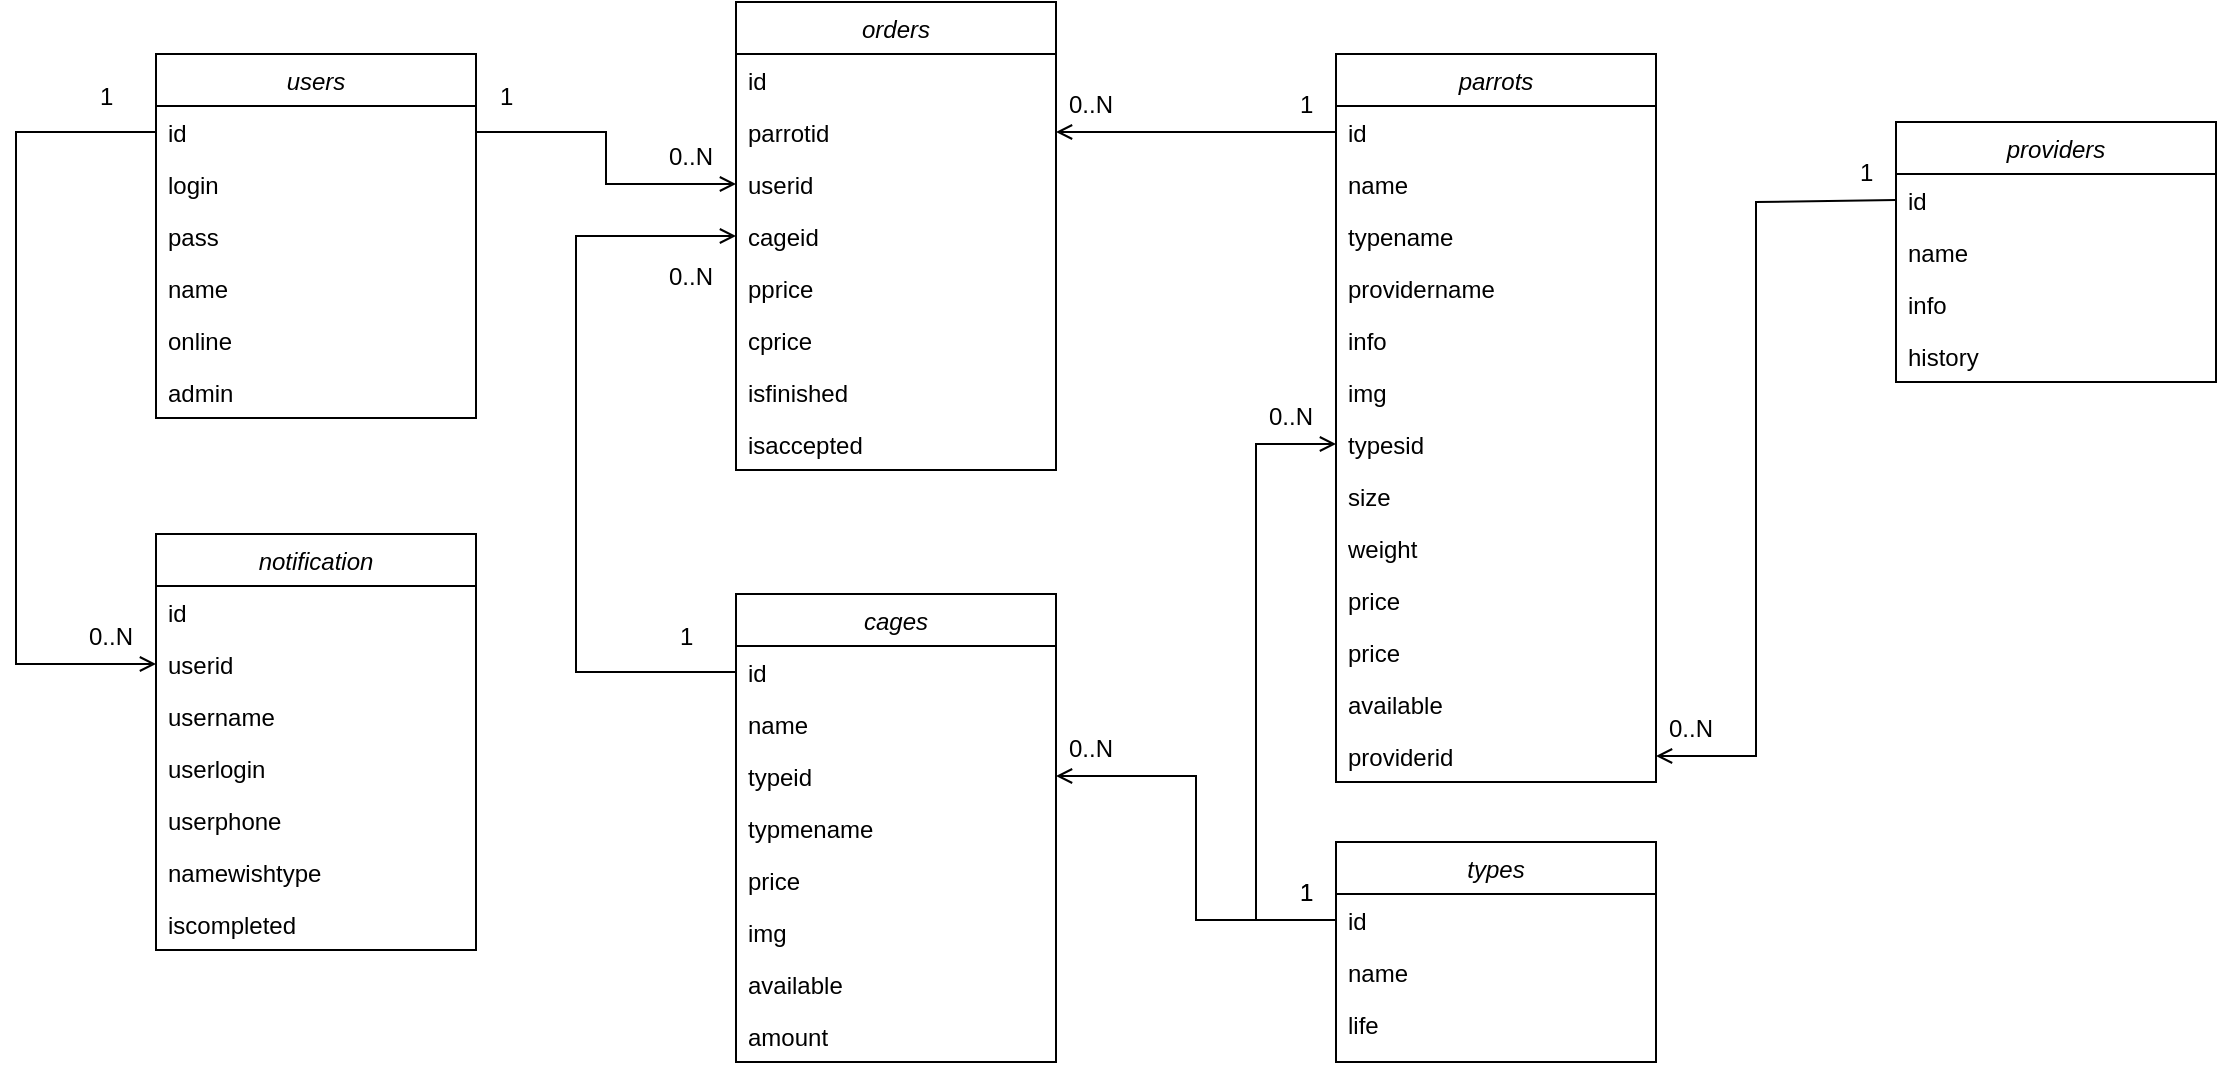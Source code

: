 <mxfile version="15.4.1" type="github">
  <diagram id="C5RBs43oDa-KdzZeNtuy" name="Page-1">
    <mxGraphModel dx="679" dy="761" grid="1" gridSize="10" guides="1" tooltips="1" connect="1" arrows="1" fold="1" page="1" pageScale="1" pageWidth="1200" pageHeight="1600" math="0" shadow="0">
      <root>
        <mxCell id="WIyWlLk6GJQsqaUBKTNV-0" />
        <mxCell id="WIyWlLk6GJQsqaUBKTNV-1" parent="WIyWlLk6GJQsqaUBKTNV-0" />
        <mxCell id="zkfFHV4jXpPFQw0GAbJ--0" value="users" style="swimlane;fontStyle=2;align=center;verticalAlign=top;childLayout=stackLayout;horizontal=1;startSize=26;horizontalStack=0;resizeParent=1;resizeLast=0;collapsible=1;marginBottom=0;rounded=0;shadow=0;strokeWidth=1;" parent="WIyWlLk6GJQsqaUBKTNV-1" vertex="1">
          <mxGeometry x="140" y="116" width="160" height="182" as="geometry">
            <mxRectangle x="230" y="140" width="160" height="26" as="alternateBounds" />
          </mxGeometry>
        </mxCell>
        <mxCell id="zkfFHV4jXpPFQw0GAbJ--1" value="id" style="text;align=left;verticalAlign=top;spacingLeft=4;spacingRight=4;overflow=hidden;rotatable=0;points=[[0,0.5],[1,0.5]];portConstraint=eastwest;" parent="zkfFHV4jXpPFQw0GAbJ--0" vertex="1">
          <mxGeometry y="26" width="160" height="26" as="geometry" />
        </mxCell>
        <mxCell id="zkfFHV4jXpPFQw0GAbJ--2" value="login&#xa;" style="text;align=left;verticalAlign=top;spacingLeft=4;spacingRight=4;overflow=hidden;rotatable=0;points=[[0,0.5],[1,0.5]];portConstraint=eastwest;rounded=0;shadow=0;html=0;" parent="zkfFHV4jXpPFQw0GAbJ--0" vertex="1">
          <mxGeometry y="52" width="160" height="26" as="geometry" />
        </mxCell>
        <mxCell id="zkfFHV4jXpPFQw0GAbJ--3" value="pass" style="text;align=left;verticalAlign=top;spacingLeft=4;spacingRight=4;overflow=hidden;rotatable=0;points=[[0,0.5],[1,0.5]];portConstraint=eastwest;rounded=0;shadow=0;html=0;" parent="zkfFHV4jXpPFQw0GAbJ--0" vertex="1">
          <mxGeometry y="78" width="160" height="26" as="geometry" />
        </mxCell>
        <mxCell id="x8cH7TtN86eXFYDbmNAZ-0" value="name" style="text;align=left;verticalAlign=top;spacingLeft=4;spacingRight=4;overflow=hidden;rotatable=0;points=[[0,0.5],[1,0.5]];portConstraint=eastwest;rounded=0;shadow=0;html=0;" vertex="1" parent="zkfFHV4jXpPFQw0GAbJ--0">
          <mxGeometry y="104" width="160" height="26" as="geometry" />
        </mxCell>
        <mxCell id="x8cH7TtN86eXFYDbmNAZ-2" value="online" style="text;align=left;verticalAlign=top;spacingLeft=4;spacingRight=4;overflow=hidden;rotatable=0;points=[[0,0.5],[1,0.5]];portConstraint=eastwest;rounded=0;shadow=0;html=0;" vertex="1" parent="zkfFHV4jXpPFQw0GAbJ--0">
          <mxGeometry y="130" width="160" height="26" as="geometry" />
        </mxCell>
        <mxCell id="x8cH7TtN86eXFYDbmNAZ-4" value="admin" style="text;align=left;verticalAlign=top;spacingLeft=4;spacingRight=4;overflow=hidden;rotatable=0;points=[[0,0.5],[1,0.5]];portConstraint=eastwest;rounded=0;shadow=0;html=0;" vertex="1" parent="zkfFHV4jXpPFQw0GAbJ--0">
          <mxGeometry y="156" width="160" height="26" as="geometry" />
        </mxCell>
        <mxCell id="x8cH7TtN86eXFYDbmNAZ-5" value="notification" style="swimlane;fontStyle=2;align=center;verticalAlign=top;childLayout=stackLayout;horizontal=1;startSize=26;horizontalStack=0;resizeParent=1;resizeLast=0;collapsible=1;marginBottom=0;rounded=0;shadow=0;strokeWidth=1;" vertex="1" parent="WIyWlLk6GJQsqaUBKTNV-1">
          <mxGeometry x="140" y="356" width="160" height="208" as="geometry">
            <mxRectangle x="230" y="140" width="160" height="26" as="alternateBounds" />
          </mxGeometry>
        </mxCell>
        <mxCell id="x8cH7TtN86eXFYDbmNAZ-6" value="id" style="text;align=left;verticalAlign=top;spacingLeft=4;spacingRight=4;overflow=hidden;rotatable=0;points=[[0,0.5],[1,0.5]];portConstraint=eastwest;" vertex="1" parent="x8cH7TtN86eXFYDbmNAZ-5">
          <mxGeometry y="26" width="160" height="26" as="geometry" />
        </mxCell>
        <mxCell id="x8cH7TtN86eXFYDbmNAZ-7" value="userid" style="text;align=left;verticalAlign=top;spacingLeft=4;spacingRight=4;overflow=hidden;rotatable=0;points=[[0,0.5],[1,0.5]];portConstraint=eastwest;rounded=0;shadow=0;html=0;" vertex="1" parent="x8cH7TtN86eXFYDbmNAZ-5">
          <mxGeometry y="52" width="160" height="26" as="geometry" />
        </mxCell>
        <mxCell id="x8cH7TtN86eXFYDbmNAZ-8" value="username" style="text;align=left;verticalAlign=top;spacingLeft=4;spacingRight=4;overflow=hidden;rotatable=0;points=[[0,0.5],[1,0.5]];portConstraint=eastwest;rounded=0;shadow=0;html=0;" vertex="1" parent="x8cH7TtN86eXFYDbmNAZ-5">
          <mxGeometry y="78" width="160" height="26" as="geometry" />
        </mxCell>
        <mxCell id="x8cH7TtN86eXFYDbmNAZ-9" value="userlogin" style="text;align=left;verticalAlign=top;spacingLeft=4;spacingRight=4;overflow=hidden;rotatable=0;points=[[0,0.5],[1,0.5]];portConstraint=eastwest;rounded=0;shadow=0;html=0;" vertex="1" parent="x8cH7TtN86eXFYDbmNAZ-5">
          <mxGeometry y="104" width="160" height="26" as="geometry" />
        </mxCell>
        <mxCell id="x8cH7TtN86eXFYDbmNAZ-10" value="userphone" style="text;align=left;verticalAlign=top;spacingLeft=4;spacingRight=4;overflow=hidden;rotatable=0;points=[[0,0.5],[1,0.5]];portConstraint=eastwest;rounded=0;shadow=0;html=0;" vertex="1" parent="x8cH7TtN86eXFYDbmNAZ-5">
          <mxGeometry y="130" width="160" height="26" as="geometry" />
        </mxCell>
        <mxCell id="x8cH7TtN86eXFYDbmNAZ-11" value="namewishtype" style="text;align=left;verticalAlign=top;spacingLeft=4;spacingRight=4;overflow=hidden;rotatable=0;points=[[0,0.5],[1,0.5]];portConstraint=eastwest;rounded=0;shadow=0;html=0;" vertex="1" parent="x8cH7TtN86eXFYDbmNAZ-5">
          <mxGeometry y="156" width="160" height="26" as="geometry" />
        </mxCell>
        <mxCell id="x8cH7TtN86eXFYDbmNAZ-13" value="iscompleted" style="text;align=left;verticalAlign=top;spacingLeft=4;spacingRight=4;overflow=hidden;rotatable=0;points=[[0,0.5],[1,0.5]];portConstraint=eastwest;rounded=0;shadow=0;html=0;" vertex="1" parent="x8cH7TtN86eXFYDbmNAZ-5">
          <mxGeometry y="182" width="160" height="26" as="geometry" />
        </mxCell>
        <mxCell id="x8cH7TtN86eXFYDbmNAZ-14" value="" style="endArrow=open;shadow=0;strokeWidth=1;rounded=0;endFill=1;edgeStyle=elbowEdgeStyle;elbow=vertical;exitX=0;exitY=0.5;exitDx=0;exitDy=0;entryX=0;entryY=0.5;entryDx=0;entryDy=0;" edge="1" parent="WIyWlLk6GJQsqaUBKTNV-1" source="zkfFHV4jXpPFQw0GAbJ--1" target="x8cH7TtN86eXFYDbmNAZ-7">
          <mxGeometry x="0.5" y="41" relative="1" as="geometry">
            <mxPoint x="310" y="217" as="sourcePoint" />
            <mxPoint x="438" y="217" as="targetPoint" />
            <mxPoint x="-40" y="32" as="offset" />
            <Array as="points">
              <mxPoint x="70" y="286" />
            </Array>
          </mxGeometry>
        </mxCell>
        <mxCell id="x8cH7TtN86eXFYDbmNAZ-15" value="1" style="resizable=0;align=left;verticalAlign=bottom;labelBackgroundColor=none;fontSize=12;" connectable="0" vertex="1" parent="x8cH7TtN86eXFYDbmNAZ-14">
          <mxGeometry x="-1" relative="1" as="geometry">
            <mxPoint x="-30" y="-9" as="offset" />
          </mxGeometry>
        </mxCell>
        <mxCell id="x8cH7TtN86eXFYDbmNAZ-16" value="0..N" style="resizable=0;align=right;verticalAlign=bottom;labelBackgroundColor=none;fontSize=12;" connectable="0" vertex="1" parent="x8cH7TtN86eXFYDbmNAZ-14">
          <mxGeometry x="1" relative="1" as="geometry">
            <mxPoint x="-10" y="-5" as="offset" />
          </mxGeometry>
        </mxCell>
        <mxCell id="x8cH7TtN86eXFYDbmNAZ-25" value="orders" style="swimlane;fontStyle=2;align=center;verticalAlign=top;childLayout=stackLayout;horizontal=1;startSize=26;horizontalStack=0;resizeParent=1;resizeLast=0;collapsible=1;marginBottom=0;rounded=0;shadow=0;strokeWidth=1;" vertex="1" parent="WIyWlLk6GJQsqaUBKTNV-1">
          <mxGeometry x="430" y="90" width="160" height="234" as="geometry">
            <mxRectangle x="230" y="140" width="160" height="26" as="alternateBounds" />
          </mxGeometry>
        </mxCell>
        <mxCell id="x8cH7TtN86eXFYDbmNAZ-26" value="id" style="text;align=left;verticalAlign=top;spacingLeft=4;spacingRight=4;overflow=hidden;rotatable=0;points=[[0,0.5],[1,0.5]];portConstraint=eastwest;" vertex="1" parent="x8cH7TtN86eXFYDbmNAZ-25">
          <mxGeometry y="26" width="160" height="26" as="geometry" />
        </mxCell>
        <mxCell id="x8cH7TtN86eXFYDbmNAZ-27" value="parrotid" style="text;align=left;verticalAlign=top;spacingLeft=4;spacingRight=4;overflow=hidden;rotatable=0;points=[[0,0.5],[1,0.5]];portConstraint=eastwest;rounded=0;shadow=0;html=0;" vertex="1" parent="x8cH7TtN86eXFYDbmNAZ-25">
          <mxGeometry y="52" width="160" height="26" as="geometry" />
        </mxCell>
        <mxCell id="x8cH7TtN86eXFYDbmNAZ-28" value="userid " style="text;align=left;verticalAlign=top;spacingLeft=4;spacingRight=4;overflow=hidden;rotatable=0;points=[[0,0.5],[1,0.5]];portConstraint=eastwest;rounded=0;shadow=0;html=0;" vertex="1" parent="x8cH7TtN86eXFYDbmNAZ-25">
          <mxGeometry y="78" width="160" height="26" as="geometry" />
        </mxCell>
        <mxCell id="x8cH7TtN86eXFYDbmNAZ-29" value="cageid " style="text;align=left;verticalAlign=top;spacingLeft=4;spacingRight=4;overflow=hidden;rotatable=0;points=[[0,0.5],[1,0.5]];portConstraint=eastwest;rounded=0;shadow=0;html=0;" vertex="1" parent="x8cH7TtN86eXFYDbmNAZ-25">
          <mxGeometry y="104" width="160" height="26" as="geometry" />
        </mxCell>
        <mxCell id="x8cH7TtN86eXFYDbmNAZ-30" value="pprice " style="text;align=left;verticalAlign=top;spacingLeft=4;spacingRight=4;overflow=hidden;rotatable=0;points=[[0,0.5],[1,0.5]];portConstraint=eastwest;rounded=0;shadow=0;html=0;" vertex="1" parent="x8cH7TtN86eXFYDbmNAZ-25">
          <mxGeometry y="130" width="160" height="26" as="geometry" />
        </mxCell>
        <mxCell id="x8cH7TtN86eXFYDbmNAZ-31" value="cprice " style="text;align=left;verticalAlign=top;spacingLeft=4;spacingRight=4;overflow=hidden;rotatable=0;points=[[0,0.5],[1,0.5]];portConstraint=eastwest;rounded=0;shadow=0;html=0;" vertex="1" parent="x8cH7TtN86eXFYDbmNAZ-25">
          <mxGeometry y="156" width="160" height="26" as="geometry" />
        </mxCell>
        <mxCell id="x8cH7TtN86eXFYDbmNAZ-32" value="isfinished" style="text;align=left;verticalAlign=top;spacingLeft=4;spacingRight=4;overflow=hidden;rotatable=0;points=[[0,0.5],[1,0.5]];portConstraint=eastwest;rounded=0;shadow=0;html=0;" vertex="1" parent="x8cH7TtN86eXFYDbmNAZ-25">
          <mxGeometry y="182" width="160" height="26" as="geometry" />
        </mxCell>
        <mxCell id="x8cH7TtN86eXFYDbmNAZ-35" value="isaccepted" style="text;align=left;verticalAlign=top;spacingLeft=4;spacingRight=4;overflow=hidden;rotatable=0;points=[[0,0.5],[1,0.5]];portConstraint=eastwest;rounded=0;shadow=0;html=0;" vertex="1" parent="x8cH7TtN86eXFYDbmNAZ-25">
          <mxGeometry y="208" width="160" height="26" as="geometry" />
        </mxCell>
        <mxCell id="x8cH7TtN86eXFYDbmNAZ-39" value="" style="endArrow=open;shadow=0;strokeWidth=1;rounded=0;endFill=1;edgeStyle=elbowEdgeStyle;elbow=vertical;exitX=1;exitY=0.5;exitDx=0;exitDy=0;entryX=0;entryY=0.5;entryDx=0;entryDy=0;" edge="1" parent="WIyWlLk6GJQsqaUBKTNV-1" source="zkfFHV4jXpPFQw0GAbJ--1" target="x8cH7TtN86eXFYDbmNAZ-28">
          <mxGeometry x="0.5" y="41" relative="1" as="geometry">
            <mxPoint x="310" y="165" as="sourcePoint" />
            <mxPoint x="390" y="217" as="targetPoint" />
            <mxPoint x="-40" y="32" as="offset" />
            <Array as="points" />
          </mxGeometry>
        </mxCell>
        <mxCell id="x8cH7TtN86eXFYDbmNAZ-40" value="1" style="resizable=0;align=left;verticalAlign=bottom;labelBackgroundColor=none;fontSize=12;" connectable="0" vertex="1" parent="x8cH7TtN86eXFYDbmNAZ-39">
          <mxGeometry x="-1" relative="1" as="geometry">
            <mxPoint x="10" y="-9" as="offset" />
          </mxGeometry>
        </mxCell>
        <mxCell id="x8cH7TtN86eXFYDbmNAZ-43" value="0..N" style="resizable=0;align=right;verticalAlign=bottom;labelBackgroundColor=none;fontSize=12;" connectable="0" vertex="1" parent="WIyWlLk6GJQsqaUBKTNV-1">
          <mxGeometry x="420" y="176" as="geometry" />
        </mxCell>
        <mxCell id="x8cH7TtN86eXFYDbmNAZ-44" value="cages" style="swimlane;fontStyle=2;align=center;verticalAlign=top;childLayout=stackLayout;horizontal=1;startSize=26;horizontalStack=0;resizeParent=1;resizeLast=0;collapsible=1;marginBottom=0;rounded=0;shadow=0;strokeWidth=1;" vertex="1" parent="WIyWlLk6GJQsqaUBKTNV-1">
          <mxGeometry x="430" y="386" width="160" height="234" as="geometry">
            <mxRectangle x="230" y="140" width="160" height="26" as="alternateBounds" />
          </mxGeometry>
        </mxCell>
        <mxCell id="x8cH7TtN86eXFYDbmNAZ-45" value="id" style="text;align=left;verticalAlign=top;spacingLeft=4;spacingRight=4;overflow=hidden;rotatable=0;points=[[0,0.5],[1,0.5]];portConstraint=eastwest;" vertex="1" parent="x8cH7TtN86eXFYDbmNAZ-44">
          <mxGeometry y="26" width="160" height="26" as="geometry" />
        </mxCell>
        <mxCell id="x8cH7TtN86eXFYDbmNAZ-46" value="name" style="text;align=left;verticalAlign=top;spacingLeft=4;spacingRight=4;overflow=hidden;rotatable=0;points=[[0,0.5],[1,0.5]];portConstraint=eastwest;rounded=0;shadow=0;html=0;" vertex="1" parent="x8cH7TtN86eXFYDbmNAZ-44">
          <mxGeometry y="52" width="160" height="26" as="geometry" />
        </mxCell>
        <mxCell id="x8cH7TtN86eXFYDbmNAZ-47" value="typeid" style="text;align=left;verticalAlign=top;spacingLeft=4;spacingRight=4;overflow=hidden;rotatable=0;points=[[0,0.5],[1,0.5]];portConstraint=eastwest;rounded=0;shadow=0;html=0;" vertex="1" parent="x8cH7TtN86eXFYDbmNAZ-44">
          <mxGeometry y="78" width="160" height="26" as="geometry" />
        </mxCell>
        <mxCell id="x8cH7TtN86eXFYDbmNAZ-48" value="typmename" style="text;align=left;verticalAlign=top;spacingLeft=4;spacingRight=4;overflow=hidden;rotatable=0;points=[[0,0.5],[1,0.5]];portConstraint=eastwest;rounded=0;shadow=0;html=0;" vertex="1" parent="x8cH7TtN86eXFYDbmNAZ-44">
          <mxGeometry y="104" width="160" height="26" as="geometry" />
        </mxCell>
        <mxCell id="x8cH7TtN86eXFYDbmNAZ-49" value="price" style="text;align=left;verticalAlign=top;spacingLeft=4;spacingRight=4;overflow=hidden;rotatable=0;points=[[0,0.5],[1,0.5]];portConstraint=eastwest;rounded=0;shadow=0;html=0;" vertex="1" parent="x8cH7TtN86eXFYDbmNAZ-44">
          <mxGeometry y="130" width="160" height="26" as="geometry" />
        </mxCell>
        <mxCell id="x8cH7TtN86eXFYDbmNAZ-50" value="img" style="text;align=left;verticalAlign=top;spacingLeft=4;spacingRight=4;overflow=hidden;rotatable=0;points=[[0,0.5],[1,0.5]];portConstraint=eastwest;rounded=0;shadow=0;html=0;" vertex="1" parent="x8cH7TtN86eXFYDbmNAZ-44">
          <mxGeometry y="156" width="160" height="26" as="geometry" />
        </mxCell>
        <mxCell id="x8cH7TtN86eXFYDbmNAZ-51" value="available" style="text;align=left;verticalAlign=top;spacingLeft=4;spacingRight=4;overflow=hidden;rotatable=0;points=[[0,0.5],[1,0.5]];portConstraint=eastwest;rounded=0;shadow=0;html=0;" vertex="1" parent="x8cH7TtN86eXFYDbmNAZ-44">
          <mxGeometry y="182" width="160" height="26" as="geometry" />
        </mxCell>
        <mxCell id="x8cH7TtN86eXFYDbmNAZ-54" value="amount" style="text;align=left;verticalAlign=top;spacingLeft=4;spacingRight=4;overflow=hidden;rotatable=0;points=[[0,0.5],[1,0.5]];portConstraint=eastwest;rounded=0;shadow=0;html=0;" vertex="1" parent="x8cH7TtN86eXFYDbmNAZ-44">
          <mxGeometry y="208" width="160" height="26" as="geometry" />
        </mxCell>
        <mxCell id="x8cH7TtN86eXFYDbmNAZ-57" value="" style="endArrow=open;shadow=0;strokeWidth=1;rounded=0;endFill=1;edgeStyle=elbowEdgeStyle;elbow=vertical;exitX=0;exitY=0.5;exitDx=0;exitDy=0;entryX=0;entryY=0.5;entryDx=0;entryDy=0;" edge="1" parent="WIyWlLk6GJQsqaUBKTNV-1" source="x8cH7TtN86eXFYDbmNAZ-45" target="x8cH7TtN86eXFYDbmNAZ-29">
          <mxGeometry x="0.5" y="41" relative="1" as="geometry">
            <mxPoint x="380" y="236" as="sourcePoint" />
            <mxPoint x="380" y="502" as="targetPoint" />
            <mxPoint x="-40" y="32" as="offset" />
            <Array as="points">
              <mxPoint x="350" y="316" />
            </Array>
          </mxGeometry>
        </mxCell>
        <mxCell id="x8cH7TtN86eXFYDbmNAZ-58" value="1" style="resizable=0;align=left;verticalAlign=bottom;labelBackgroundColor=none;fontSize=12;" connectable="0" vertex="1" parent="x8cH7TtN86eXFYDbmNAZ-57">
          <mxGeometry x="-1" relative="1" as="geometry">
            <mxPoint x="-30" y="-9" as="offset" />
          </mxGeometry>
        </mxCell>
        <mxCell id="x8cH7TtN86eXFYDbmNAZ-59" value="0..N" style="resizable=0;align=right;verticalAlign=bottom;labelBackgroundColor=none;fontSize=12;" connectable="0" vertex="1" parent="x8cH7TtN86eXFYDbmNAZ-57">
          <mxGeometry x="1" relative="1" as="geometry">
            <mxPoint x="-10" y="29" as="offset" />
          </mxGeometry>
        </mxCell>
        <mxCell id="x8cH7TtN86eXFYDbmNAZ-61" value="parrots" style="swimlane;fontStyle=2;align=center;verticalAlign=top;childLayout=stackLayout;horizontal=1;startSize=26;horizontalStack=0;resizeParent=1;resizeLast=0;collapsible=1;marginBottom=0;rounded=0;shadow=0;strokeWidth=1;" vertex="1" parent="WIyWlLk6GJQsqaUBKTNV-1">
          <mxGeometry x="730" y="116" width="160" height="364" as="geometry">
            <mxRectangle x="230" y="140" width="160" height="26" as="alternateBounds" />
          </mxGeometry>
        </mxCell>
        <mxCell id="x8cH7TtN86eXFYDbmNAZ-62" value="id" style="text;align=left;verticalAlign=top;spacingLeft=4;spacingRight=4;overflow=hidden;rotatable=0;points=[[0,0.5],[1,0.5]];portConstraint=eastwest;" vertex="1" parent="x8cH7TtN86eXFYDbmNAZ-61">
          <mxGeometry y="26" width="160" height="26" as="geometry" />
        </mxCell>
        <mxCell id="x8cH7TtN86eXFYDbmNAZ-63" value="name" style="text;align=left;verticalAlign=top;spacingLeft=4;spacingRight=4;overflow=hidden;rotatable=0;points=[[0,0.5],[1,0.5]];portConstraint=eastwest;rounded=0;shadow=0;html=0;" vertex="1" parent="x8cH7TtN86eXFYDbmNAZ-61">
          <mxGeometry y="52" width="160" height="26" as="geometry" />
        </mxCell>
        <mxCell id="x8cH7TtN86eXFYDbmNAZ-64" value="typename" style="text;align=left;verticalAlign=top;spacingLeft=4;spacingRight=4;overflow=hidden;rotatable=0;points=[[0,0.5],[1,0.5]];portConstraint=eastwest;rounded=0;shadow=0;html=0;" vertex="1" parent="x8cH7TtN86eXFYDbmNAZ-61">
          <mxGeometry y="78" width="160" height="26" as="geometry" />
        </mxCell>
        <mxCell id="x8cH7TtN86eXFYDbmNAZ-65" value="providername" style="text;align=left;verticalAlign=top;spacingLeft=4;spacingRight=4;overflow=hidden;rotatable=0;points=[[0,0.5],[1,0.5]];portConstraint=eastwest;rounded=0;shadow=0;html=0;" vertex="1" parent="x8cH7TtN86eXFYDbmNAZ-61">
          <mxGeometry y="104" width="160" height="26" as="geometry" />
        </mxCell>
        <mxCell id="x8cH7TtN86eXFYDbmNAZ-66" value="info" style="text;align=left;verticalAlign=top;spacingLeft=4;spacingRight=4;overflow=hidden;rotatable=0;points=[[0,0.5],[1,0.5]];portConstraint=eastwest;rounded=0;shadow=0;html=0;" vertex="1" parent="x8cH7TtN86eXFYDbmNAZ-61">
          <mxGeometry y="130" width="160" height="26" as="geometry" />
        </mxCell>
        <mxCell id="x8cH7TtN86eXFYDbmNAZ-67" value="img" style="text;align=left;verticalAlign=top;spacingLeft=4;spacingRight=4;overflow=hidden;rotatable=0;points=[[0,0.5],[1,0.5]];portConstraint=eastwest;rounded=0;shadow=0;html=0;" vertex="1" parent="x8cH7TtN86eXFYDbmNAZ-61">
          <mxGeometry y="156" width="160" height="26" as="geometry" />
        </mxCell>
        <mxCell id="x8cH7TtN86eXFYDbmNAZ-68" value="typesid" style="text;align=left;verticalAlign=top;spacingLeft=4;spacingRight=4;overflow=hidden;rotatable=0;points=[[0,0.5],[1,0.5]];portConstraint=eastwest;rounded=0;shadow=0;html=0;" vertex="1" parent="x8cH7TtN86eXFYDbmNAZ-61">
          <mxGeometry y="182" width="160" height="26" as="geometry" />
        </mxCell>
        <mxCell id="x8cH7TtN86eXFYDbmNAZ-69" value="size" style="text;align=left;verticalAlign=top;spacingLeft=4;spacingRight=4;overflow=hidden;rotatable=0;points=[[0,0.5],[1,0.5]];portConstraint=eastwest;rounded=0;shadow=0;html=0;" vertex="1" parent="x8cH7TtN86eXFYDbmNAZ-61">
          <mxGeometry y="208" width="160" height="26" as="geometry" />
        </mxCell>
        <mxCell id="x8cH7TtN86eXFYDbmNAZ-70" value="weight" style="text;align=left;verticalAlign=top;spacingLeft=4;spacingRight=4;overflow=hidden;rotatable=0;points=[[0,0.5],[1,0.5]];portConstraint=eastwest;rounded=0;shadow=0;html=0;" vertex="1" parent="x8cH7TtN86eXFYDbmNAZ-61">
          <mxGeometry y="234" width="160" height="26" as="geometry" />
        </mxCell>
        <mxCell id="x8cH7TtN86eXFYDbmNAZ-97" value="price" style="text;align=left;verticalAlign=top;spacingLeft=4;spacingRight=4;overflow=hidden;rotatable=0;points=[[0,0.5],[1,0.5]];portConstraint=eastwest;rounded=0;shadow=0;html=0;" vertex="1" parent="x8cH7TtN86eXFYDbmNAZ-61">
          <mxGeometry y="260" width="160" height="26" as="geometry" />
        </mxCell>
        <mxCell id="x8cH7TtN86eXFYDbmNAZ-71" value="price" style="text;align=left;verticalAlign=top;spacingLeft=4;spacingRight=4;overflow=hidden;rotatable=0;points=[[0,0.5],[1,0.5]];portConstraint=eastwest;rounded=0;shadow=0;html=0;" vertex="1" parent="x8cH7TtN86eXFYDbmNAZ-61">
          <mxGeometry y="286" width="160" height="26" as="geometry" />
        </mxCell>
        <mxCell id="x8cH7TtN86eXFYDbmNAZ-73" value="available" style="text;align=left;verticalAlign=top;spacingLeft=4;spacingRight=4;overflow=hidden;rotatable=0;points=[[0,0.5],[1,0.5]];portConstraint=eastwest;rounded=0;shadow=0;html=0;" vertex="1" parent="x8cH7TtN86eXFYDbmNAZ-61">
          <mxGeometry y="312" width="160" height="26" as="geometry" />
        </mxCell>
        <mxCell id="x8cH7TtN86eXFYDbmNAZ-74" value="providerid" style="text;align=left;verticalAlign=top;spacingLeft=4;spacingRight=4;overflow=hidden;rotatable=0;points=[[0,0.5],[1,0.5]];portConstraint=eastwest;rounded=0;shadow=0;html=0;" vertex="1" parent="x8cH7TtN86eXFYDbmNAZ-61">
          <mxGeometry y="338" width="160" height="26" as="geometry" />
        </mxCell>
        <mxCell id="x8cH7TtN86eXFYDbmNAZ-79" value="" style="endArrow=open;shadow=0;strokeWidth=1;rounded=0;endFill=1;edgeStyle=elbowEdgeStyle;elbow=vertical;exitX=0;exitY=0.5;exitDx=0;exitDy=0;entryX=1;entryY=0.5;entryDx=0;entryDy=0;" edge="1" parent="WIyWlLk6GJQsqaUBKTNV-1" source="x8cH7TtN86eXFYDbmNAZ-62" target="x8cH7TtN86eXFYDbmNAZ-27">
          <mxGeometry x="0.5" y="41" relative="1" as="geometry">
            <mxPoint x="660" y="230" as="sourcePoint" />
            <mxPoint x="660" y="496" as="targetPoint" />
            <mxPoint x="-40" y="32" as="offset" />
            <Array as="points">
              <mxPoint x="710" y="155" />
            </Array>
          </mxGeometry>
        </mxCell>
        <mxCell id="x8cH7TtN86eXFYDbmNAZ-80" value="1" style="resizable=0;align=left;verticalAlign=bottom;labelBackgroundColor=none;fontSize=12;" connectable="0" vertex="1" parent="x8cH7TtN86eXFYDbmNAZ-79">
          <mxGeometry x="-1" relative="1" as="geometry">
            <mxPoint x="-20" y="-5" as="offset" />
          </mxGeometry>
        </mxCell>
        <mxCell id="x8cH7TtN86eXFYDbmNAZ-81" value="0..N" style="resizable=0;align=right;verticalAlign=bottom;labelBackgroundColor=none;fontSize=12;" connectable="0" vertex="1" parent="x8cH7TtN86eXFYDbmNAZ-79">
          <mxGeometry x="1" relative="1" as="geometry">
            <mxPoint x="30" y="-5" as="offset" />
          </mxGeometry>
        </mxCell>
        <mxCell id="x8cH7TtN86eXFYDbmNAZ-82" value="types" style="swimlane;fontStyle=2;align=center;verticalAlign=top;childLayout=stackLayout;horizontal=1;startSize=26;horizontalStack=0;resizeParent=1;resizeLast=0;collapsible=1;marginBottom=0;rounded=0;shadow=0;strokeWidth=1;" vertex="1" parent="WIyWlLk6GJQsqaUBKTNV-1">
          <mxGeometry x="730" y="510" width="160" height="110" as="geometry">
            <mxRectangle x="230" y="140" width="160" height="26" as="alternateBounds" />
          </mxGeometry>
        </mxCell>
        <mxCell id="x8cH7TtN86eXFYDbmNAZ-83" value="id" style="text;align=left;verticalAlign=top;spacingLeft=4;spacingRight=4;overflow=hidden;rotatable=0;points=[[0,0.5],[1,0.5]];portConstraint=eastwest;" vertex="1" parent="x8cH7TtN86eXFYDbmNAZ-82">
          <mxGeometry y="26" width="160" height="26" as="geometry" />
        </mxCell>
        <mxCell id="x8cH7TtN86eXFYDbmNAZ-84" value="name" style="text;align=left;verticalAlign=top;spacingLeft=4;spacingRight=4;overflow=hidden;rotatable=0;points=[[0,0.5],[1,0.5]];portConstraint=eastwest;rounded=0;shadow=0;html=0;" vertex="1" parent="x8cH7TtN86eXFYDbmNAZ-82">
          <mxGeometry y="52" width="160" height="26" as="geometry" />
        </mxCell>
        <mxCell id="x8cH7TtN86eXFYDbmNAZ-85" value="life" style="text;align=left;verticalAlign=top;spacingLeft=4;spacingRight=4;overflow=hidden;rotatable=0;points=[[0,0.5],[1,0.5]];portConstraint=eastwest;rounded=0;shadow=0;html=0;" vertex="1" parent="x8cH7TtN86eXFYDbmNAZ-82">
          <mxGeometry y="78" width="160" height="26" as="geometry" />
        </mxCell>
        <mxCell id="x8cH7TtN86eXFYDbmNAZ-91" value="" style="endArrow=open;shadow=0;strokeWidth=1;rounded=0;endFill=1;elbow=vertical;exitX=0;exitY=0.5;exitDx=0;exitDy=0;entryX=1;entryY=0.5;entryDx=0;entryDy=0;edgeStyle=orthogonalEdgeStyle;" edge="1" parent="WIyWlLk6GJQsqaUBKTNV-1" source="x8cH7TtN86eXFYDbmNAZ-83" target="x8cH7TtN86eXFYDbmNAZ-47">
          <mxGeometry x="0.5" y="41" relative="1" as="geometry">
            <mxPoint x="700" y="550" as="sourcePoint" />
            <mxPoint x="560" y="550" as="targetPoint" />
            <mxPoint x="-40" y="32" as="offset" />
            <Array as="points">
              <mxPoint x="660" y="549" />
              <mxPoint x="660" y="477" />
            </Array>
          </mxGeometry>
        </mxCell>
        <mxCell id="x8cH7TtN86eXFYDbmNAZ-92" value="1" style="resizable=0;align=left;verticalAlign=bottom;labelBackgroundColor=none;fontSize=12;" connectable="0" vertex="1" parent="x8cH7TtN86eXFYDbmNAZ-91">
          <mxGeometry x="-1" relative="1" as="geometry">
            <mxPoint x="-20" y="-5" as="offset" />
          </mxGeometry>
        </mxCell>
        <mxCell id="x8cH7TtN86eXFYDbmNAZ-93" value="0..N" style="resizable=0;align=right;verticalAlign=bottom;labelBackgroundColor=none;fontSize=12;" connectable="0" vertex="1" parent="x8cH7TtN86eXFYDbmNAZ-91">
          <mxGeometry x="1" relative="1" as="geometry">
            <mxPoint x="30" y="-5" as="offset" />
          </mxGeometry>
        </mxCell>
        <mxCell id="x8cH7TtN86eXFYDbmNAZ-94" value="" style="endArrow=open;shadow=0;strokeWidth=1;rounded=0;endFill=1;elbow=vertical;exitX=0;exitY=0.5;exitDx=0;exitDy=0;entryX=0;entryY=0.5;entryDx=0;entryDy=0;edgeStyle=orthogonalEdgeStyle;" edge="1" parent="WIyWlLk6GJQsqaUBKTNV-1" source="x8cH7TtN86eXFYDbmNAZ-83" target="x8cH7TtN86eXFYDbmNAZ-68">
          <mxGeometry x="0.5" y="41" relative="1" as="geometry">
            <mxPoint x="740" y="539" as="sourcePoint" />
            <mxPoint x="600" y="487" as="targetPoint" />
            <mxPoint x="-40" y="32" as="offset" />
            <Array as="points">
              <mxPoint x="690" y="549" />
              <mxPoint x="690" y="311" />
            </Array>
          </mxGeometry>
        </mxCell>
        <mxCell id="x8cH7TtN86eXFYDbmNAZ-95" value="1" style="resizable=0;align=left;verticalAlign=bottom;labelBackgroundColor=none;fontSize=12;" connectable="0" vertex="1" parent="x8cH7TtN86eXFYDbmNAZ-94">
          <mxGeometry x="-1" relative="1" as="geometry">
            <mxPoint x="-20" y="-5" as="offset" />
          </mxGeometry>
        </mxCell>
        <mxCell id="x8cH7TtN86eXFYDbmNAZ-96" value="0..N" style="resizable=0;align=right;verticalAlign=bottom;labelBackgroundColor=none;fontSize=12;" connectable="0" vertex="1" parent="x8cH7TtN86eXFYDbmNAZ-94">
          <mxGeometry x="1" relative="1" as="geometry">
            <mxPoint x="-10" y="-5" as="offset" />
          </mxGeometry>
        </mxCell>
        <mxCell id="x8cH7TtN86eXFYDbmNAZ-98" value="providers" style="swimlane;fontStyle=2;align=center;verticalAlign=top;childLayout=stackLayout;horizontal=1;startSize=26;horizontalStack=0;resizeParent=1;resizeLast=0;collapsible=1;marginBottom=0;rounded=0;shadow=0;strokeWidth=1;" vertex="1" parent="WIyWlLk6GJQsqaUBKTNV-1">
          <mxGeometry x="1010" y="150" width="160" height="130" as="geometry">
            <mxRectangle x="230" y="140" width="160" height="26" as="alternateBounds" />
          </mxGeometry>
        </mxCell>
        <mxCell id="x8cH7TtN86eXFYDbmNAZ-99" value="id" style="text;align=left;verticalAlign=top;spacingLeft=4;spacingRight=4;overflow=hidden;rotatable=0;points=[[0,0.5],[1,0.5]];portConstraint=eastwest;" vertex="1" parent="x8cH7TtN86eXFYDbmNAZ-98">
          <mxGeometry y="26" width="160" height="26" as="geometry" />
        </mxCell>
        <mxCell id="x8cH7TtN86eXFYDbmNAZ-100" value="name" style="text;align=left;verticalAlign=top;spacingLeft=4;spacingRight=4;overflow=hidden;rotatable=0;points=[[0,0.5],[1,0.5]];portConstraint=eastwest;rounded=0;shadow=0;html=0;" vertex="1" parent="x8cH7TtN86eXFYDbmNAZ-98">
          <mxGeometry y="52" width="160" height="26" as="geometry" />
        </mxCell>
        <mxCell id="x8cH7TtN86eXFYDbmNAZ-101" value="info" style="text;align=left;verticalAlign=top;spacingLeft=4;spacingRight=4;overflow=hidden;rotatable=0;points=[[0,0.5],[1,0.5]];portConstraint=eastwest;rounded=0;shadow=0;html=0;" vertex="1" parent="x8cH7TtN86eXFYDbmNAZ-98">
          <mxGeometry y="78" width="160" height="26" as="geometry" />
        </mxCell>
        <mxCell id="x8cH7TtN86eXFYDbmNAZ-102" value="history" style="text;align=left;verticalAlign=top;spacingLeft=4;spacingRight=4;overflow=hidden;rotatable=0;points=[[0,0.5],[1,0.5]];portConstraint=eastwest;rounded=0;shadow=0;html=0;" vertex="1" parent="x8cH7TtN86eXFYDbmNAZ-98">
          <mxGeometry y="104" width="160" height="26" as="geometry" />
        </mxCell>
        <mxCell id="x8cH7TtN86eXFYDbmNAZ-103" value="" style="endArrow=open;shadow=0;strokeWidth=1;rounded=0;endFill=1;elbow=vertical;exitX=0;exitY=0.5;exitDx=0;exitDy=0;entryX=1;entryY=0.5;entryDx=0;entryDy=0;edgeStyle=orthogonalEdgeStyle;" edge="1" parent="WIyWlLk6GJQsqaUBKTNV-1" source="x8cH7TtN86eXFYDbmNAZ-99" target="x8cH7TtN86eXFYDbmNAZ-74">
          <mxGeometry x="0.5" y="41" relative="1" as="geometry">
            <mxPoint x="1020" y="298" as="sourcePoint" />
            <mxPoint x="880" y="226" as="targetPoint" />
            <mxPoint x="-40" y="32" as="offset" />
            <Array as="points">
              <mxPoint x="1010" y="190" />
              <mxPoint x="940" y="190" />
              <mxPoint x="940" y="467" />
            </Array>
          </mxGeometry>
        </mxCell>
        <mxCell id="x8cH7TtN86eXFYDbmNAZ-104" value="1" style="resizable=0;align=left;verticalAlign=bottom;labelBackgroundColor=none;fontSize=12;" connectable="0" vertex="1" parent="x8cH7TtN86eXFYDbmNAZ-103">
          <mxGeometry x="-1" relative="1" as="geometry">
            <mxPoint x="-20" y="-5" as="offset" />
          </mxGeometry>
        </mxCell>
        <mxCell id="x8cH7TtN86eXFYDbmNAZ-105" value="0..N" style="resizable=0;align=right;verticalAlign=bottom;labelBackgroundColor=none;fontSize=12;" connectable="0" vertex="1" parent="x8cH7TtN86eXFYDbmNAZ-103">
          <mxGeometry x="1" relative="1" as="geometry">
            <mxPoint x="30" y="-5" as="offset" />
          </mxGeometry>
        </mxCell>
      </root>
    </mxGraphModel>
  </diagram>
</mxfile>
